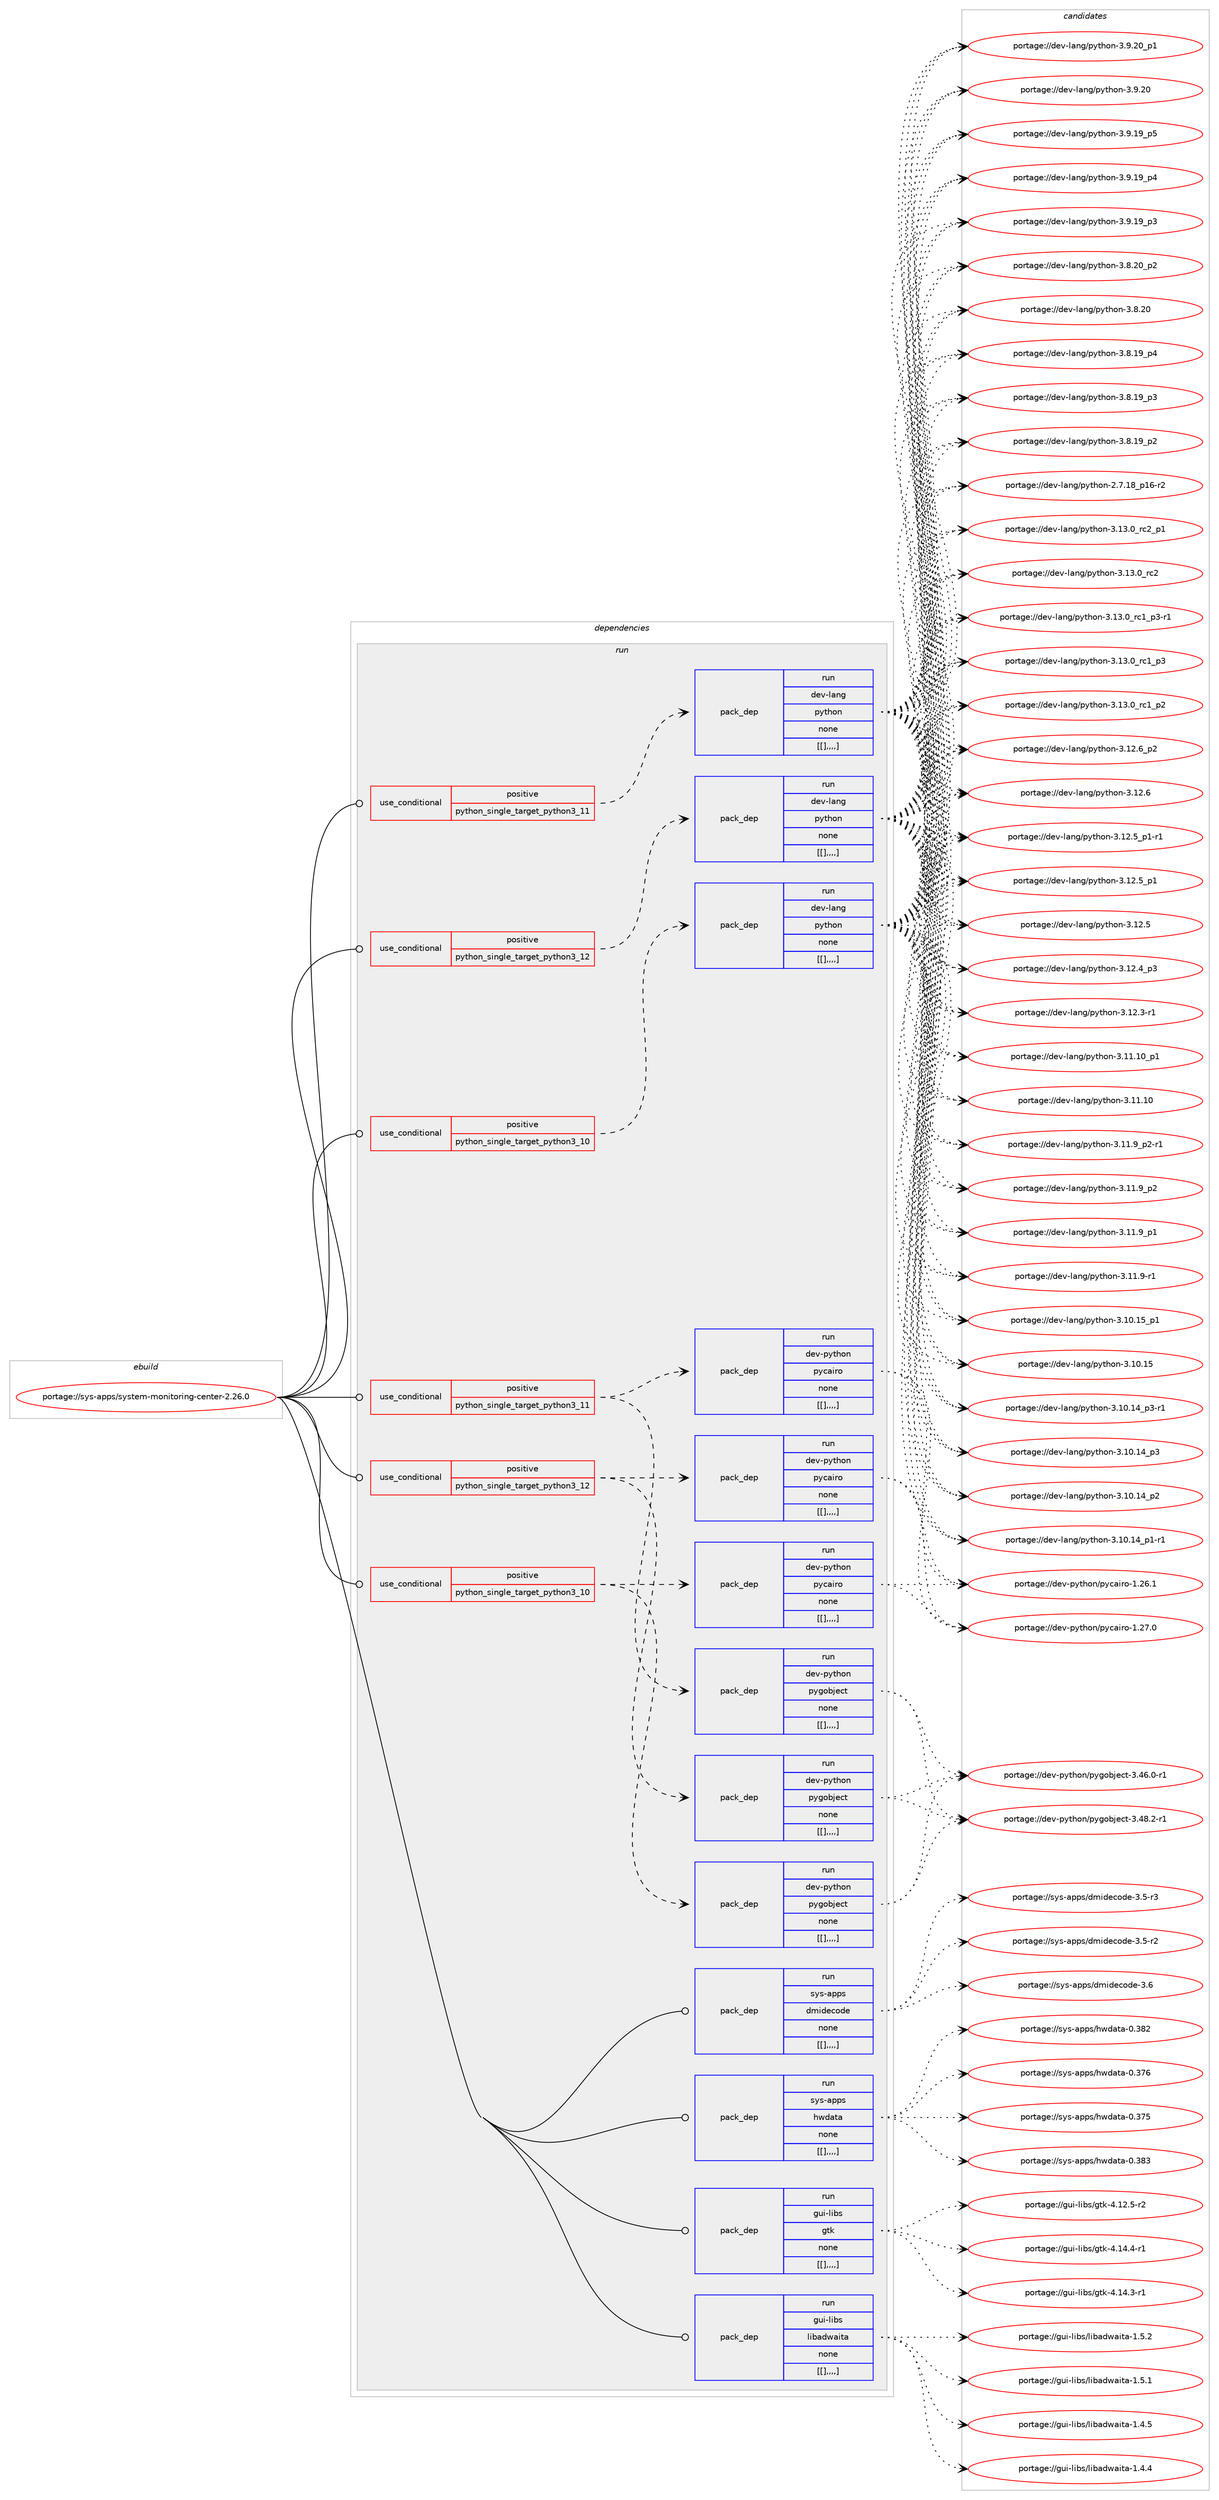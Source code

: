 digraph prolog {

# *************
# Graph options
# *************

newrank=true;
concentrate=true;
compound=true;
graph [rankdir=LR,fontname=Helvetica,fontsize=10,ranksep=1.5];#, ranksep=2.5, nodesep=0.2];
edge  [arrowhead=vee];
node  [fontname=Helvetica,fontsize=10];

# **********
# The ebuild
# **********

subgraph cluster_leftcol {
color=gray;
label=<<i>ebuild</i>>;
id [label="portage://sys-apps/system-monitoring-center-2.26.0", color=red, width=4, href="../sys-apps/system-monitoring-center-2.26.0.svg"];
}

# ****************
# The dependencies
# ****************

subgraph cluster_midcol {
color=gray;
label=<<i>dependencies</i>>;
subgraph cluster_compile {
fillcolor="#eeeeee";
style=filled;
label=<<i>compile</i>>;
}
subgraph cluster_compileandrun {
fillcolor="#eeeeee";
style=filled;
label=<<i>compile and run</i>>;
}
subgraph cluster_run {
fillcolor="#eeeeee";
style=filled;
label=<<i>run</i>>;
subgraph cond115900 {
dependency433618 [label=<<TABLE BORDER="0" CELLBORDER="1" CELLSPACING="0" CELLPADDING="4"><TR><TD ROWSPAN="3" CELLPADDING="10">use_conditional</TD></TR><TR><TD>positive</TD></TR><TR><TD>python_single_target_python3_10</TD></TR></TABLE>>, shape=none, color=red];
subgraph pack314773 {
dependency433619 [label=<<TABLE BORDER="0" CELLBORDER="1" CELLSPACING="0" CELLPADDING="4" WIDTH="220"><TR><TD ROWSPAN="6" CELLPADDING="30">pack_dep</TD></TR><TR><TD WIDTH="110">run</TD></TR><TR><TD>dev-lang</TD></TR><TR><TD>python</TD></TR><TR><TD>none</TD></TR><TR><TD>[[],,,,]</TD></TR></TABLE>>, shape=none, color=blue];
}
dependency433618:e -> dependency433619:w [weight=20,style="dashed",arrowhead="vee"];
}
id:e -> dependency433618:w [weight=20,style="solid",arrowhead="odot"];
subgraph cond115901 {
dependency433620 [label=<<TABLE BORDER="0" CELLBORDER="1" CELLSPACING="0" CELLPADDING="4"><TR><TD ROWSPAN="3" CELLPADDING="10">use_conditional</TD></TR><TR><TD>positive</TD></TR><TR><TD>python_single_target_python3_10</TD></TR></TABLE>>, shape=none, color=red];
subgraph pack314774 {
dependency433621 [label=<<TABLE BORDER="0" CELLBORDER="1" CELLSPACING="0" CELLPADDING="4" WIDTH="220"><TR><TD ROWSPAN="6" CELLPADDING="30">pack_dep</TD></TR><TR><TD WIDTH="110">run</TD></TR><TR><TD>dev-python</TD></TR><TR><TD>pycairo</TD></TR><TR><TD>none</TD></TR><TR><TD>[[],,,,]</TD></TR></TABLE>>, shape=none, color=blue];
}
dependency433620:e -> dependency433621:w [weight=20,style="dashed",arrowhead="vee"];
subgraph pack314775 {
dependency433622 [label=<<TABLE BORDER="0" CELLBORDER="1" CELLSPACING="0" CELLPADDING="4" WIDTH="220"><TR><TD ROWSPAN="6" CELLPADDING="30">pack_dep</TD></TR><TR><TD WIDTH="110">run</TD></TR><TR><TD>dev-python</TD></TR><TR><TD>pygobject</TD></TR><TR><TD>none</TD></TR><TR><TD>[[],,,,]</TD></TR></TABLE>>, shape=none, color=blue];
}
dependency433620:e -> dependency433622:w [weight=20,style="dashed",arrowhead="vee"];
}
id:e -> dependency433620:w [weight=20,style="solid",arrowhead="odot"];
subgraph cond115902 {
dependency433623 [label=<<TABLE BORDER="0" CELLBORDER="1" CELLSPACING="0" CELLPADDING="4"><TR><TD ROWSPAN="3" CELLPADDING="10">use_conditional</TD></TR><TR><TD>positive</TD></TR><TR><TD>python_single_target_python3_11</TD></TR></TABLE>>, shape=none, color=red];
subgraph pack314776 {
dependency433624 [label=<<TABLE BORDER="0" CELLBORDER="1" CELLSPACING="0" CELLPADDING="4" WIDTH="220"><TR><TD ROWSPAN="6" CELLPADDING="30">pack_dep</TD></TR><TR><TD WIDTH="110">run</TD></TR><TR><TD>dev-lang</TD></TR><TR><TD>python</TD></TR><TR><TD>none</TD></TR><TR><TD>[[],,,,]</TD></TR></TABLE>>, shape=none, color=blue];
}
dependency433623:e -> dependency433624:w [weight=20,style="dashed",arrowhead="vee"];
}
id:e -> dependency433623:w [weight=20,style="solid",arrowhead="odot"];
subgraph cond115903 {
dependency433625 [label=<<TABLE BORDER="0" CELLBORDER="1" CELLSPACING="0" CELLPADDING="4"><TR><TD ROWSPAN="3" CELLPADDING="10">use_conditional</TD></TR><TR><TD>positive</TD></TR><TR><TD>python_single_target_python3_11</TD></TR></TABLE>>, shape=none, color=red];
subgraph pack314777 {
dependency433626 [label=<<TABLE BORDER="0" CELLBORDER="1" CELLSPACING="0" CELLPADDING="4" WIDTH="220"><TR><TD ROWSPAN="6" CELLPADDING="30">pack_dep</TD></TR><TR><TD WIDTH="110">run</TD></TR><TR><TD>dev-python</TD></TR><TR><TD>pycairo</TD></TR><TR><TD>none</TD></TR><TR><TD>[[],,,,]</TD></TR></TABLE>>, shape=none, color=blue];
}
dependency433625:e -> dependency433626:w [weight=20,style="dashed",arrowhead="vee"];
subgraph pack314778 {
dependency433627 [label=<<TABLE BORDER="0" CELLBORDER="1" CELLSPACING="0" CELLPADDING="4" WIDTH="220"><TR><TD ROWSPAN="6" CELLPADDING="30">pack_dep</TD></TR><TR><TD WIDTH="110">run</TD></TR><TR><TD>dev-python</TD></TR><TR><TD>pygobject</TD></TR><TR><TD>none</TD></TR><TR><TD>[[],,,,]</TD></TR></TABLE>>, shape=none, color=blue];
}
dependency433625:e -> dependency433627:w [weight=20,style="dashed",arrowhead="vee"];
}
id:e -> dependency433625:w [weight=20,style="solid",arrowhead="odot"];
subgraph cond115904 {
dependency433628 [label=<<TABLE BORDER="0" CELLBORDER="1" CELLSPACING="0" CELLPADDING="4"><TR><TD ROWSPAN="3" CELLPADDING="10">use_conditional</TD></TR><TR><TD>positive</TD></TR><TR><TD>python_single_target_python3_12</TD></TR></TABLE>>, shape=none, color=red];
subgraph pack314779 {
dependency433629 [label=<<TABLE BORDER="0" CELLBORDER="1" CELLSPACING="0" CELLPADDING="4" WIDTH="220"><TR><TD ROWSPAN="6" CELLPADDING="30">pack_dep</TD></TR><TR><TD WIDTH="110">run</TD></TR><TR><TD>dev-lang</TD></TR><TR><TD>python</TD></TR><TR><TD>none</TD></TR><TR><TD>[[],,,,]</TD></TR></TABLE>>, shape=none, color=blue];
}
dependency433628:e -> dependency433629:w [weight=20,style="dashed",arrowhead="vee"];
}
id:e -> dependency433628:w [weight=20,style="solid",arrowhead="odot"];
subgraph cond115905 {
dependency433630 [label=<<TABLE BORDER="0" CELLBORDER="1" CELLSPACING="0" CELLPADDING="4"><TR><TD ROWSPAN="3" CELLPADDING="10">use_conditional</TD></TR><TR><TD>positive</TD></TR><TR><TD>python_single_target_python3_12</TD></TR></TABLE>>, shape=none, color=red];
subgraph pack314780 {
dependency433631 [label=<<TABLE BORDER="0" CELLBORDER="1" CELLSPACING="0" CELLPADDING="4" WIDTH="220"><TR><TD ROWSPAN="6" CELLPADDING="30">pack_dep</TD></TR><TR><TD WIDTH="110">run</TD></TR><TR><TD>dev-python</TD></TR><TR><TD>pycairo</TD></TR><TR><TD>none</TD></TR><TR><TD>[[],,,,]</TD></TR></TABLE>>, shape=none, color=blue];
}
dependency433630:e -> dependency433631:w [weight=20,style="dashed",arrowhead="vee"];
subgraph pack314781 {
dependency433632 [label=<<TABLE BORDER="0" CELLBORDER="1" CELLSPACING="0" CELLPADDING="4" WIDTH="220"><TR><TD ROWSPAN="6" CELLPADDING="30">pack_dep</TD></TR><TR><TD WIDTH="110">run</TD></TR><TR><TD>dev-python</TD></TR><TR><TD>pygobject</TD></TR><TR><TD>none</TD></TR><TR><TD>[[],,,,]</TD></TR></TABLE>>, shape=none, color=blue];
}
dependency433630:e -> dependency433632:w [weight=20,style="dashed",arrowhead="vee"];
}
id:e -> dependency433630:w [weight=20,style="solid",arrowhead="odot"];
subgraph pack314782 {
dependency433633 [label=<<TABLE BORDER="0" CELLBORDER="1" CELLSPACING="0" CELLPADDING="4" WIDTH="220"><TR><TD ROWSPAN="6" CELLPADDING="30">pack_dep</TD></TR><TR><TD WIDTH="110">run</TD></TR><TR><TD>gui-libs</TD></TR><TR><TD>gtk</TD></TR><TR><TD>none</TD></TR><TR><TD>[[],,,,]</TD></TR></TABLE>>, shape=none, color=blue];
}
id:e -> dependency433633:w [weight=20,style="solid",arrowhead="odot"];
subgraph pack314783 {
dependency433634 [label=<<TABLE BORDER="0" CELLBORDER="1" CELLSPACING="0" CELLPADDING="4" WIDTH="220"><TR><TD ROWSPAN="6" CELLPADDING="30">pack_dep</TD></TR><TR><TD WIDTH="110">run</TD></TR><TR><TD>gui-libs</TD></TR><TR><TD>libadwaita</TD></TR><TR><TD>none</TD></TR><TR><TD>[[],,,,]</TD></TR></TABLE>>, shape=none, color=blue];
}
id:e -> dependency433634:w [weight=20,style="solid",arrowhead="odot"];
subgraph pack314784 {
dependency433635 [label=<<TABLE BORDER="0" CELLBORDER="1" CELLSPACING="0" CELLPADDING="4" WIDTH="220"><TR><TD ROWSPAN="6" CELLPADDING="30">pack_dep</TD></TR><TR><TD WIDTH="110">run</TD></TR><TR><TD>sys-apps</TD></TR><TR><TD>dmidecode</TD></TR><TR><TD>none</TD></TR><TR><TD>[[],,,,]</TD></TR></TABLE>>, shape=none, color=blue];
}
id:e -> dependency433635:w [weight=20,style="solid",arrowhead="odot"];
subgraph pack314785 {
dependency433636 [label=<<TABLE BORDER="0" CELLBORDER="1" CELLSPACING="0" CELLPADDING="4" WIDTH="220"><TR><TD ROWSPAN="6" CELLPADDING="30">pack_dep</TD></TR><TR><TD WIDTH="110">run</TD></TR><TR><TD>sys-apps</TD></TR><TR><TD>hwdata</TD></TR><TR><TD>none</TD></TR><TR><TD>[[],,,,]</TD></TR></TABLE>>, shape=none, color=blue];
}
id:e -> dependency433636:w [weight=20,style="solid",arrowhead="odot"];
}
}

# **************
# The candidates
# **************

subgraph cluster_choices {
rank=same;
color=gray;
label=<<i>candidates</i>>;

subgraph choice314773 {
color=black;
nodesep=1;
choice100101118451089711010347112121116104111110455146495146489511499509511249 [label="portage://dev-lang/python-3.13.0_rc2_p1", color=red, width=4,href="../dev-lang/python-3.13.0_rc2_p1.svg"];
choice10010111845108971101034711212111610411111045514649514648951149950 [label="portage://dev-lang/python-3.13.0_rc2", color=red, width=4,href="../dev-lang/python-3.13.0_rc2.svg"];
choice1001011184510897110103471121211161041111104551464951464895114994995112514511449 [label="portage://dev-lang/python-3.13.0_rc1_p3-r1", color=red, width=4,href="../dev-lang/python-3.13.0_rc1_p3-r1.svg"];
choice100101118451089711010347112121116104111110455146495146489511499499511251 [label="portage://dev-lang/python-3.13.0_rc1_p3", color=red, width=4,href="../dev-lang/python-3.13.0_rc1_p3.svg"];
choice100101118451089711010347112121116104111110455146495146489511499499511250 [label="portage://dev-lang/python-3.13.0_rc1_p2", color=red, width=4,href="../dev-lang/python-3.13.0_rc1_p2.svg"];
choice100101118451089711010347112121116104111110455146495046549511250 [label="portage://dev-lang/python-3.12.6_p2", color=red, width=4,href="../dev-lang/python-3.12.6_p2.svg"];
choice10010111845108971101034711212111610411111045514649504654 [label="portage://dev-lang/python-3.12.6", color=red, width=4,href="../dev-lang/python-3.12.6.svg"];
choice1001011184510897110103471121211161041111104551464950465395112494511449 [label="portage://dev-lang/python-3.12.5_p1-r1", color=red, width=4,href="../dev-lang/python-3.12.5_p1-r1.svg"];
choice100101118451089711010347112121116104111110455146495046539511249 [label="portage://dev-lang/python-3.12.5_p1", color=red, width=4,href="../dev-lang/python-3.12.5_p1.svg"];
choice10010111845108971101034711212111610411111045514649504653 [label="portage://dev-lang/python-3.12.5", color=red, width=4,href="../dev-lang/python-3.12.5.svg"];
choice100101118451089711010347112121116104111110455146495046529511251 [label="portage://dev-lang/python-3.12.4_p3", color=red, width=4,href="../dev-lang/python-3.12.4_p3.svg"];
choice100101118451089711010347112121116104111110455146495046514511449 [label="portage://dev-lang/python-3.12.3-r1", color=red, width=4,href="../dev-lang/python-3.12.3-r1.svg"];
choice10010111845108971101034711212111610411111045514649494649489511249 [label="portage://dev-lang/python-3.11.10_p1", color=red, width=4,href="../dev-lang/python-3.11.10_p1.svg"];
choice1001011184510897110103471121211161041111104551464949464948 [label="portage://dev-lang/python-3.11.10", color=red, width=4,href="../dev-lang/python-3.11.10.svg"];
choice1001011184510897110103471121211161041111104551464949465795112504511449 [label="portage://dev-lang/python-3.11.9_p2-r1", color=red, width=4,href="../dev-lang/python-3.11.9_p2-r1.svg"];
choice100101118451089711010347112121116104111110455146494946579511250 [label="portage://dev-lang/python-3.11.9_p2", color=red, width=4,href="../dev-lang/python-3.11.9_p2.svg"];
choice100101118451089711010347112121116104111110455146494946579511249 [label="portage://dev-lang/python-3.11.9_p1", color=red, width=4,href="../dev-lang/python-3.11.9_p1.svg"];
choice100101118451089711010347112121116104111110455146494946574511449 [label="portage://dev-lang/python-3.11.9-r1", color=red, width=4,href="../dev-lang/python-3.11.9-r1.svg"];
choice10010111845108971101034711212111610411111045514649484649539511249 [label="portage://dev-lang/python-3.10.15_p1", color=red, width=4,href="../dev-lang/python-3.10.15_p1.svg"];
choice1001011184510897110103471121211161041111104551464948464953 [label="portage://dev-lang/python-3.10.15", color=red, width=4,href="../dev-lang/python-3.10.15.svg"];
choice100101118451089711010347112121116104111110455146494846495295112514511449 [label="portage://dev-lang/python-3.10.14_p3-r1", color=red, width=4,href="../dev-lang/python-3.10.14_p3-r1.svg"];
choice10010111845108971101034711212111610411111045514649484649529511251 [label="portage://dev-lang/python-3.10.14_p3", color=red, width=4,href="../dev-lang/python-3.10.14_p3.svg"];
choice10010111845108971101034711212111610411111045514649484649529511250 [label="portage://dev-lang/python-3.10.14_p2", color=red, width=4,href="../dev-lang/python-3.10.14_p2.svg"];
choice100101118451089711010347112121116104111110455146494846495295112494511449 [label="portage://dev-lang/python-3.10.14_p1-r1", color=red, width=4,href="../dev-lang/python-3.10.14_p1-r1.svg"];
choice100101118451089711010347112121116104111110455146574650489511249 [label="portage://dev-lang/python-3.9.20_p1", color=red, width=4,href="../dev-lang/python-3.9.20_p1.svg"];
choice10010111845108971101034711212111610411111045514657465048 [label="portage://dev-lang/python-3.9.20", color=red, width=4,href="../dev-lang/python-3.9.20.svg"];
choice100101118451089711010347112121116104111110455146574649579511253 [label="portage://dev-lang/python-3.9.19_p5", color=red, width=4,href="../dev-lang/python-3.9.19_p5.svg"];
choice100101118451089711010347112121116104111110455146574649579511252 [label="portage://dev-lang/python-3.9.19_p4", color=red, width=4,href="../dev-lang/python-3.9.19_p4.svg"];
choice100101118451089711010347112121116104111110455146574649579511251 [label="portage://dev-lang/python-3.9.19_p3", color=red, width=4,href="../dev-lang/python-3.9.19_p3.svg"];
choice100101118451089711010347112121116104111110455146564650489511250 [label="portage://dev-lang/python-3.8.20_p2", color=red, width=4,href="../dev-lang/python-3.8.20_p2.svg"];
choice10010111845108971101034711212111610411111045514656465048 [label="portage://dev-lang/python-3.8.20", color=red, width=4,href="../dev-lang/python-3.8.20.svg"];
choice100101118451089711010347112121116104111110455146564649579511252 [label="portage://dev-lang/python-3.8.19_p4", color=red, width=4,href="../dev-lang/python-3.8.19_p4.svg"];
choice100101118451089711010347112121116104111110455146564649579511251 [label="portage://dev-lang/python-3.8.19_p3", color=red, width=4,href="../dev-lang/python-3.8.19_p3.svg"];
choice100101118451089711010347112121116104111110455146564649579511250 [label="portage://dev-lang/python-3.8.19_p2", color=red, width=4,href="../dev-lang/python-3.8.19_p2.svg"];
choice100101118451089711010347112121116104111110455046554649569511249544511450 [label="portage://dev-lang/python-2.7.18_p16-r2", color=red, width=4,href="../dev-lang/python-2.7.18_p16-r2.svg"];
dependency433619:e -> choice100101118451089711010347112121116104111110455146495146489511499509511249:w [style=dotted,weight="100"];
dependency433619:e -> choice10010111845108971101034711212111610411111045514649514648951149950:w [style=dotted,weight="100"];
dependency433619:e -> choice1001011184510897110103471121211161041111104551464951464895114994995112514511449:w [style=dotted,weight="100"];
dependency433619:e -> choice100101118451089711010347112121116104111110455146495146489511499499511251:w [style=dotted,weight="100"];
dependency433619:e -> choice100101118451089711010347112121116104111110455146495146489511499499511250:w [style=dotted,weight="100"];
dependency433619:e -> choice100101118451089711010347112121116104111110455146495046549511250:w [style=dotted,weight="100"];
dependency433619:e -> choice10010111845108971101034711212111610411111045514649504654:w [style=dotted,weight="100"];
dependency433619:e -> choice1001011184510897110103471121211161041111104551464950465395112494511449:w [style=dotted,weight="100"];
dependency433619:e -> choice100101118451089711010347112121116104111110455146495046539511249:w [style=dotted,weight="100"];
dependency433619:e -> choice10010111845108971101034711212111610411111045514649504653:w [style=dotted,weight="100"];
dependency433619:e -> choice100101118451089711010347112121116104111110455146495046529511251:w [style=dotted,weight="100"];
dependency433619:e -> choice100101118451089711010347112121116104111110455146495046514511449:w [style=dotted,weight="100"];
dependency433619:e -> choice10010111845108971101034711212111610411111045514649494649489511249:w [style=dotted,weight="100"];
dependency433619:e -> choice1001011184510897110103471121211161041111104551464949464948:w [style=dotted,weight="100"];
dependency433619:e -> choice1001011184510897110103471121211161041111104551464949465795112504511449:w [style=dotted,weight="100"];
dependency433619:e -> choice100101118451089711010347112121116104111110455146494946579511250:w [style=dotted,weight="100"];
dependency433619:e -> choice100101118451089711010347112121116104111110455146494946579511249:w [style=dotted,weight="100"];
dependency433619:e -> choice100101118451089711010347112121116104111110455146494946574511449:w [style=dotted,weight="100"];
dependency433619:e -> choice10010111845108971101034711212111610411111045514649484649539511249:w [style=dotted,weight="100"];
dependency433619:e -> choice1001011184510897110103471121211161041111104551464948464953:w [style=dotted,weight="100"];
dependency433619:e -> choice100101118451089711010347112121116104111110455146494846495295112514511449:w [style=dotted,weight="100"];
dependency433619:e -> choice10010111845108971101034711212111610411111045514649484649529511251:w [style=dotted,weight="100"];
dependency433619:e -> choice10010111845108971101034711212111610411111045514649484649529511250:w [style=dotted,weight="100"];
dependency433619:e -> choice100101118451089711010347112121116104111110455146494846495295112494511449:w [style=dotted,weight="100"];
dependency433619:e -> choice100101118451089711010347112121116104111110455146574650489511249:w [style=dotted,weight="100"];
dependency433619:e -> choice10010111845108971101034711212111610411111045514657465048:w [style=dotted,weight="100"];
dependency433619:e -> choice100101118451089711010347112121116104111110455146574649579511253:w [style=dotted,weight="100"];
dependency433619:e -> choice100101118451089711010347112121116104111110455146574649579511252:w [style=dotted,weight="100"];
dependency433619:e -> choice100101118451089711010347112121116104111110455146574649579511251:w [style=dotted,weight="100"];
dependency433619:e -> choice100101118451089711010347112121116104111110455146564650489511250:w [style=dotted,weight="100"];
dependency433619:e -> choice10010111845108971101034711212111610411111045514656465048:w [style=dotted,weight="100"];
dependency433619:e -> choice100101118451089711010347112121116104111110455146564649579511252:w [style=dotted,weight="100"];
dependency433619:e -> choice100101118451089711010347112121116104111110455146564649579511251:w [style=dotted,weight="100"];
dependency433619:e -> choice100101118451089711010347112121116104111110455146564649579511250:w [style=dotted,weight="100"];
dependency433619:e -> choice100101118451089711010347112121116104111110455046554649569511249544511450:w [style=dotted,weight="100"];
}
subgraph choice314774 {
color=black;
nodesep=1;
choice1001011184511212111610411111047112121999710511411145494650554648 [label="portage://dev-python/pycairo-1.27.0", color=red, width=4,href="../dev-python/pycairo-1.27.0.svg"];
choice1001011184511212111610411111047112121999710511411145494650544649 [label="portage://dev-python/pycairo-1.26.1", color=red, width=4,href="../dev-python/pycairo-1.26.1.svg"];
dependency433621:e -> choice1001011184511212111610411111047112121999710511411145494650554648:w [style=dotted,weight="100"];
dependency433621:e -> choice1001011184511212111610411111047112121999710511411145494650544649:w [style=dotted,weight="100"];
}
subgraph choice314775 {
color=black;
nodesep=1;
choice10010111845112121116104111110471121211031119810610199116455146525646504511449 [label="portage://dev-python/pygobject-3.48.2-r1", color=red, width=4,href="../dev-python/pygobject-3.48.2-r1.svg"];
choice10010111845112121116104111110471121211031119810610199116455146525446484511449 [label="portage://dev-python/pygobject-3.46.0-r1", color=red, width=4,href="../dev-python/pygobject-3.46.0-r1.svg"];
dependency433622:e -> choice10010111845112121116104111110471121211031119810610199116455146525646504511449:w [style=dotted,weight="100"];
dependency433622:e -> choice10010111845112121116104111110471121211031119810610199116455146525446484511449:w [style=dotted,weight="100"];
}
subgraph choice314776 {
color=black;
nodesep=1;
choice100101118451089711010347112121116104111110455146495146489511499509511249 [label="portage://dev-lang/python-3.13.0_rc2_p1", color=red, width=4,href="../dev-lang/python-3.13.0_rc2_p1.svg"];
choice10010111845108971101034711212111610411111045514649514648951149950 [label="portage://dev-lang/python-3.13.0_rc2", color=red, width=4,href="../dev-lang/python-3.13.0_rc2.svg"];
choice1001011184510897110103471121211161041111104551464951464895114994995112514511449 [label="portage://dev-lang/python-3.13.0_rc1_p3-r1", color=red, width=4,href="../dev-lang/python-3.13.0_rc1_p3-r1.svg"];
choice100101118451089711010347112121116104111110455146495146489511499499511251 [label="portage://dev-lang/python-3.13.0_rc1_p3", color=red, width=4,href="../dev-lang/python-3.13.0_rc1_p3.svg"];
choice100101118451089711010347112121116104111110455146495146489511499499511250 [label="portage://dev-lang/python-3.13.0_rc1_p2", color=red, width=4,href="../dev-lang/python-3.13.0_rc1_p2.svg"];
choice100101118451089711010347112121116104111110455146495046549511250 [label="portage://dev-lang/python-3.12.6_p2", color=red, width=4,href="../dev-lang/python-3.12.6_p2.svg"];
choice10010111845108971101034711212111610411111045514649504654 [label="portage://dev-lang/python-3.12.6", color=red, width=4,href="../dev-lang/python-3.12.6.svg"];
choice1001011184510897110103471121211161041111104551464950465395112494511449 [label="portage://dev-lang/python-3.12.5_p1-r1", color=red, width=4,href="../dev-lang/python-3.12.5_p1-r1.svg"];
choice100101118451089711010347112121116104111110455146495046539511249 [label="portage://dev-lang/python-3.12.5_p1", color=red, width=4,href="../dev-lang/python-3.12.5_p1.svg"];
choice10010111845108971101034711212111610411111045514649504653 [label="portage://dev-lang/python-3.12.5", color=red, width=4,href="../dev-lang/python-3.12.5.svg"];
choice100101118451089711010347112121116104111110455146495046529511251 [label="portage://dev-lang/python-3.12.4_p3", color=red, width=4,href="../dev-lang/python-3.12.4_p3.svg"];
choice100101118451089711010347112121116104111110455146495046514511449 [label="portage://dev-lang/python-3.12.3-r1", color=red, width=4,href="../dev-lang/python-3.12.3-r1.svg"];
choice10010111845108971101034711212111610411111045514649494649489511249 [label="portage://dev-lang/python-3.11.10_p1", color=red, width=4,href="../dev-lang/python-3.11.10_p1.svg"];
choice1001011184510897110103471121211161041111104551464949464948 [label="portage://dev-lang/python-3.11.10", color=red, width=4,href="../dev-lang/python-3.11.10.svg"];
choice1001011184510897110103471121211161041111104551464949465795112504511449 [label="portage://dev-lang/python-3.11.9_p2-r1", color=red, width=4,href="../dev-lang/python-3.11.9_p2-r1.svg"];
choice100101118451089711010347112121116104111110455146494946579511250 [label="portage://dev-lang/python-3.11.9_p2", color=red, width=4,href="../dev-lang/python-3.11.9_p2.svg"];
choice100101118451089711010347112121116104111110455146494946579511249 [label="portage://dev-lang/python-3.11.9_p1", color=red, width=4,href="../dev-lang/python-3.11.9_p1.svg"];
choice100101118451089711010347112121116104111110455146494946574511449 [label="portage://dev-lang/python-3.11.9-r1", color=red, width=4,href="../dev-lang/python-3.11.9-r1.svg"];
choice10010111845108971101034711212111610411111045514649484649539511249 [label="portage://dev-lang/python-3.10.15_p1", color=red, width=4,href="../dev-lang/python-3.10.15_p1.svg"];
choice1001011184510897110103471121211161041111104551464948464953 [label="portage://dev-lang/python-3.10.15", color=red, width=4,href="../dev-lang/python-3.10.15.svg"];
choice100101118451089711010347112121116104111110455146494846495295112514511449 [label="portage://dev-lang/python-3.10.14_p3-r1", color=red, width=4,href="../dev-lang/python-3.10.14_p3-r1.svg"];
choice10010111845108971101034711212111610411111045514649484649529511251 [label="portage://dev-lang/python-3.10.14_p3", color=red, width=4,href="../dev-lang/python-3.10.14_p3.svg"];
choice10010111845108971101034711212111610411111045514649484649529511250 [label="portage://dev-lang/python-3.10.14_p2", color=red, width=4,href="../dev-lang/python-3.10.14_p2.svg"];
choice100101118451089711010347112121116104111110455146494846495295112494511449 [label="portage://dev-lang/python-3.10.14_p1-r1", color=red, width=4,href="../dev-lang/python-3.10.14_p1-r1.svg"];
choice100101118451089711010347112121116104111110455146574650489511249 [label="portage://dev-lang/python-3.9.20_p1", color=red, width=4,href="../dev-lang/python-3.9.20_p1.svg"];
choice10010111845108971101034711212111610411111045514657465048 [label="portage://dev-lang/python-3.9.20", color=red, width=4,href="../dev-lang/python-3.9.20.svg"];
choice100101118451089711010347112121116104111110455146574649579511253 [label="portage://dev-lang/python-3.9.19_p5", color=red, width=4,href="../dev-lang/python-3.9.19_p5.svg"];
choice100101118451089711010347112121116104111110455146574649579511252 [label="portage://dev-lang/python-3.9.19_p4", color=red, width=4,href="../dev-lang/python-3.9.19_p4.svg"];
choice100101118451089711010347112121116104111110455146574649579511251 [label="portage://dev-lang/python-3.9.19_p3", color=red, width=4,href="../dev-lang/python-3.9.19_p3.svg"];
choice100101118451089711010347112121116104111110455146564650489511250 [label="portage://dev-lang/python-3.8.20_p2", color=red, width=4,href="../dev-lang/python-3.8.20_p2.svg"];
choice10010111845108971101034711212111610411111045514656465048 [label="portage://dev-lang/python-3.8.20", color=red, width=4,href="../dev-lang/python-3.8.20.svg"];
choice100101118451089711010347112121116104111110455146564649579511252 [label="portage://dev-lang/python-3.8.19_p4", color=red, width=4,href="../dev-lang/python-3.8.19_p4.svg"];
choice100101118451089711010347112121116104111110455146564649579511251 [label="portage://dev-lang/python-3.8.19_p3", color=red, width=4,href="../dev-lang/python-3.8.19_p3.svg"];
choice100101118451089711010347112121116104111110455146564649579511250 [label="portage://dev-lang/python-3.8.19_p2", color=red, width=4,href="../dev-lang/python-3.8.19_p2.svg"];
choice100101118451089711010347112121116104111110455046554649569511249544511450 [label="portage://dev-lang/python-2.7.18_p16-r2", color=red, width=4,href="../dev-lang/python-2.7.18_p16-r2.svg"];
dependency433624:e -> choice100101118451089711010347112121116104111110455146495146489511499509511249:w [style=dotted,weight="100"];
dependency433624:e -> choice10010111845108971101034711212111610411111045514649514648951149950:w [style=dotted,weight="100"];
dependency433624:e -> choice1001011184510897110103471121211161041111104551464951464895114994995112514511449:w [style=dotted,weight="100"];
dependency433624:e -> choice100101118451089711010347112121116104111110455146495146489511499499511251:w [style=dotted,weight="100"];
dependency433624:e -> choice100101118451089711010347112121116104111110455146495146489511499499511250:w [style=dotted,weight="100"];
dependency433624:e -> choice100101118451089711010347112121116104111110455146495046549511250:w [style=dotted,weight="100"];
dependency433624:e -> choice10010111845108971101034711212111610411111045514649504654:w [style=dotted,weight="100"];
dependency433624:e -> choice1001011184510897110103471121211161041111104551464950465395112494511449:w [style=dotted,weight="100"];
dependency433624:e -> choice100101118451089711010347112121116104111110455146495046539511249:w [style=dotted,weight="100"];
dependency433624:e -> choice10010111845108971101034711212111610411111045514649504653:w [style=dotted,weight="100"];
dependency433624:e -> choice100101118451089711010347112121116104111110455146495046529511251:w [style=dotted,weight="100"];
dependency433624:e -> choice100101118451089711010347112121116104111110455146495046514511449:w [style=dotted,weight="100"];
dependency433624:e -> choice10010111845108971101034711212111610411111045514649494649489511249:w [style=dotted,weight="100"];
dependency433624:e -> choice1001011184510897110103471121211161041111104551464949464948:w [style=dotted,weight="100"];
dependency433624:e -> choice1001011184510897110103471121211161041111104551464949465795112504511449:w [style=dotted,weight="100"];
dependency433624:e -> choice100101118451089711010347112121116104111110455146494946579511250:w [style=dotted,weight="100"];
dependency433624:e -> choice100101118451089711010347112121116104111110455146494946579511249:w [style=dotted,weight="100"];
dependency433624:e -> choice100101118451089711010347112121116104111110455146494946574511449:w [style=dotted,weight="100"];
dependency433624:e -> choice10010111845108971101034711212111610411111045514649484649539511249:w [style=dotted,weight="100"];
dependency433624:e -> choice1001011184510897110103471121211161041111104551464948464953:w [style=dotted,weight="100"];
dependency433624:e -> choice100101118451089711010347112121116104111110455146494846495295112514511449:w [style=dotted,weight="100"];
dependency433624:e -> choice10010111845108971101034711212111610411111045514649484649529511251:w [style=dotted,weight="100"];
dependency433624:e -> choice10010111845108971101034711212111610411111045514649484649529511250:w [style=dotted,weight="100"];
dependency433624:e -> choice100101118451089711010347112121116104111110455146494846495295112494511449:w [style=dotted,weight="100"];
dependency433624:e -> choice100101118451089711010347112121116104111110455146574650489511249:w [style=dotted,weight="100"];
dependency433624:e -> choice10010111845108971101034711212111610411111045514657465048:w [style=dotted,weight="100"];
dependency433624:e -> choice100101118451089711010347112121116104111110455146574649579511253:w [style=dotted,weight="100"];
dependency433624:e -> choice100101118451089711010347112121116104111110455146574649579511252:w [style=dotted,weight="100"];
dependency433624:e -> choice100101118451089711010347112121116104111110455146574649579511251:w [style=dotted,weight="100"];
dependency433624:e -> choice100101118451089711010347112121116104111110455146564650489511250:w [style=dotted,weight="100"];
dependency433624:e -> choice10010111845108971101034711212111610411111045514656465048:w [style=dotted,weight="100"];
dependency433624:e -> choice100101118451089711010347112121116104111110455146564649579511252:w [style=dotted,weight="100"];
dependency433624:e -> choice100101118451089711010347112121116104111110455146564649579511251:w [style=dotted,weight="100"];
dependency433624:e -> choice100101118451089711010347112121116104111110455146564649579511250:w [style=dotted,weight="100"];
dependency433624:e -> choice100101118451089711010347112121116104111110455046554649569511249544511450:w [style=dotted,weight="100"];
}
subgraph choice314777 {
color=black;
nodesep=1;
choice1001011184511212111610411111047112121999710511411145494650554648 [label="portage://dev-python/pycairo-1.27.0", color=red, width=4,href="../dev-python/pycairo-1.27.0.svg"];
choice1001011184511212111610411111047112121999710511411145494650544649 [label="portage://dev-python/pycairo-1.26.1", color=red, width=4,href="../dev-python/pycairo-1.26.1.svg"];
dependency433626:e -> choice1001011184511212111610411111047112121999710511411145494650554648:w [style=dotted,weight="100"];
dependency433626:e -> choice1001011184511212111610411111047112121999710511411145494650544649:w [style=dotted,weight="100"];
}
subgraph choice314778 {
color=black;
nodesep=1;
choice10010111845112121116104111110471121211031119810610199116455146525646504511449 [label="portage://dev-python/pygobject-3.48.2-r1", color=red, width=4,href="../dev-python/pygobject-3.48.2-r1.svg"];
choice10010111845112121116104111110471121211031119810610199116455146525446484511449 [label="portage://dev-python/pygobject-3.46.0-r1", color=red, width=4,href="../dev-python/pygobject-3.46.0-r1.svg"];
dependency433627:e -> choice10010111845112121116104111110471121211031119810610199116455146525646504511449:w [style=dotted,weight="100"];
dependency433627:e -> choice10010111845112121116104111110471121211031119810610199116455146525446484511449:w [style=dotted,weight="100"];
}
subgraph choice314779 {
color=black;
nodesep=1;
choice100101118451089711010347112121116104111110455146495146489511499509511249 [label="portage://dev-lang/python-3.13.0_rc2_p1", color=red, width=4,href="../dev-lang/python-3.13.0_rc2_p1.svg"];
choice10010111845108971101034711212111610411111045514649514648951149950 [label="portage://dev-lang/python-3.13.0_rc2", color=red, width=4,href="../dev-lang/python-3.13.0_rc2.svg"];
choice1001011184510897110103471121211161041111104551464951464895114994995112514511449 [label="portage://dev-lang/python-3.13.0_rc1_p3-r1", color=red, width=4,href="../dev-lang/python-3.13.0_rc1_p3-r1.svg"];
choice100101118451089711010347112121116104111110455146495146489511499499511251 [label="portage://dev-lang/python-3.13.0_rc1_p3", color=red, width=4,href="../dev-lang/python-3.13.0_rc1_p3.svg"];
choice100101118451089711010347112121116104111110455146495146489511499499511250 [label="portage://dev-lang/python-3.13.0_rc1_p2", color=red, width=4,href="../dev-lang/python-3.13.0_rc1_p2.svg"];
choice100101118451089711010347112121116104111110455146495046549511250 [label="portage://dev-lang/python-3.12.6_p2", color=red, width=4,href="../dev-lang/python-3.12.6_p2.svg"];
choice10010111845108971101034711212111610411111045514649504654 [label="portage://dev-lang/python-3.12.6", color=red, width=4,href="../dev-lang/python-3.12.6.svg"];
choice1001011184510897110103471121211161041111104551464950465395112494511449 [label="portage://dev-lang/python-3.12.5_p1-r1", color=red, width=4,href="../dev-lang/python-3.12.5_p1-r1.svg"];
choice100101118451089711010347112121116104111110455146495046539511249 [label="portage://dev-lang/python-3.12.5_p1", color=red, width=4,href="../dev-lang/python-3.12.5_p1.svg"];
choice10010111845108971101034711212111610411111045514649504653 [label="portage://dev-lang/python-3.12.5", color=red, width=4,href="../dev-lang/python-3.12.5.svg"];
choice100101118451089711010347112121116104111110455146495046529511251 [label="portage://dev-lang/python-3.12.4_p3", color=red, width=4,href="../dev-lang/python-3.12.4_p3.svg"];
choice100101118451089711010347112121116104111110455146495046514511449 [label="portage://dev-lang/python-3.12.3-r1", color=red, width=4,href="../dev-lang/python-3.12.3-r1.svg"];
choice10010111845108971101034711212111610411111045514649494649489511249 [label="portage://dev-lang/python-3.11.10_p1", color=red, width=4,href="../dev-lang/python-3.11.10_p1.svg"];
choice1001011184510897110103471121211161041111104551464949464948 [label="portage://dev-lang/python-3.11.10", color=red, width=4,href="../dev-lang/python-3.11.10.svg"];
choice1001011184510897110103471121211161041111104551464949465795112504511449 [label="portage://dev-lang/python-3.11.9_p2-r1", color=red, width=4,href="../dev-lang/python-3.11.9_p2-r1.svg"];
choice100101118451089711010347112121116104111110455146494946579511250 [label="portage://dev-lang/python-3.11.9_p2", color=red, width=4,href="../dev-lang/python-3.11.9_p2.svg"];
choice100101118451089711010347112121116104111110455146494946579511249 [label="portage://dev-lang/python-3.11.9_p1", color=red, width=4,href="../dev-lang/python-3.11.9_p1.svg"];
choice100101118451089711010347112121116104111110455146494946574511449 [label="portage://dev-lang/python-3.11.9-r1", color=red, width=4,href="../dev-lang/python-3.11.9-r1.svg"];
choice10010111845108971101034711212111610411111045514649484649539511249 [label="portage://dev-lang/python-3.10.15_p1", color=red, width=4,href="../dev-lang/python-3.10.15_p1.svg"];
choice1001011184510897110103471121211161041111104551464948464953 [label="portage://dev-lang/python-3.10.15", color=red, width=4,href="../dev-lang/python-3.10.15.svg"];
choice100101118451089711010347112121116104111110455146494846495295112514511449 [label="portage://dev-lang/python-3.10.14_p3-r1", color=red, width=4,href="../dev-lang/python-3.10.14_p3-r1.svg"];
choice10010111845108971101034711212111610411111045514649484649529511251 [label="portage://dev-lang/python-3.10.14_p3", color=red, width=4,href="../dev-lang/python-3.10.14_p3.svg"];
choice10010111845108971101034711212111610411111045514649484649529511250 [label="portage://dev-lang/python-3.10.14_p2", color=red, width=4,href="../dev-lang/python-3.10.14_p2.svg"];
choice100101118451089711010347112121116104111110455146494846495295112494511449 [label="portage://dev-lang/python-3.10.14_p1-r1", color=red, width=4,href="../dev-lang/python-3.10.14_p1-r1.svg"];
choice100101118451089711010347112121116104111110455146574650489511249 [label="portage://dev-lang/python-3.9.20_p1", color=red, width=4,href="../dev-lang/python-3.9.20_p1.svg"];
choice10010111845108971101034711212111610411111045514657465048 [label="portage://dev-lang/python-3.9.20", color=red, width=4,href="../dev-lang/python-3.9.20.svg"];
choice100101118451089711010347112121116104111110455146574649579511253 [label="portage://dev-lang/python-3.9.19_p5", color=red, width=4,href="../dev-lang/python-3.9.19_p5.svg"];
choice100101118451089711010347112121116104111110455146574649579511252 [label="portage://dev-lang/python-3.9.19_p4", color=red, width=4,href="../dev-lang/python-3.9.19_p4.svg"];
choice100101118451089711010347112121116104111110455146574649579511251 [label="portage://dev-lang/python-3.9.19_p3", color=red, width=4,href="../dev-lang/python-3.9.19_p3.svg"];
choice100101118451089711010347112121116104111110455146564650489511250 [label="portage://dev-lang/python-3.8.20_p2", color=red, width=4,href="../dev-lang/python-3.8.20_p2.svg"];
choice10010111845108971101034711212111610411111045514656465048 [label="portage://dev-lang/python-3.8.20", color=red, width=4,href="../dev-lang/python-3.8.20.svg"];
choice100101118451089711010347112121116104111110455146564649579511252 [label="portage://dev-lang/python-3.8.19_p4", color=red, width=4,href="../dev-lang/python-3.8.19_p4.svg"];
choice100101118451089711010347112121116104111110455146564649579511251 [label="portage://dev-lang/python-3.8.19_p3", color=red, width=4,href="../dev-lang/python-3.8.19_p3.svg"];
choice100101118451089711010347112121116104111110455146564649579511250 [label="portage://dev-lang/python-3.8.19_p2", color=red, width=4,href="../dev-lang/python-3.8.19_p2.svg"];
choice100101118451089711010347112121116104111110455046554649569511249544511450 [label="portage://dev-lang/python-2.7.18_p16-r2", color=red, width=4,href="../dev-lang/python-2.7.18_p16-r2.svg"];
dependency433629:e -> choice100101118451089711010347112121116104111110455146495146489511499509511249:w [style=dotted,weight="100"];
dependency433629:e -> choice10010111845108971101034711212111610411111045514649514648951149950:w [style=dotted,weight="100"];
dependency433629:e -> choice1001011184510897110103471121211161041111104551464951464895114994995112514511449:w [style=dotted,weight="100"];
dependency433629:e -> choice100101118451089711010347112121116104111110455146495146489511499499511251:w [style=dotted,weight="100"];
dependency433629:e -> choice100101118451089711010347112121116104111110455146495146489511499499511250:w [style=dotted,weight="100"];
dependency433629:e -> choice100101118451089711010347112121116104111110455146495046549511250:w [style=dotted,weight="100"];
dependency433629:e -> choice10010111845108971101034711212111610411111045514649504654:w [style=dotted,weight="100"];
dependency433629:e -> choice1001011184510897110103471121211161041111104551464950465395112494511449:w [style=dotted,weight="100"];
dependency433629:e -> choice100101118451089711010347112121116104111110455146495046539511249:w [style=dotted,weight="100"];
dependency433629:e -> choice10010111845108971101034711212111610411111045514649504653:w [style=dotted,weight="100"];
dependency433629:e -> choice100101118451089711010347112121116104111110455146495046529511251:w [style=dotted,weight="100"];
dependency433629:e -> choice100101118451089711010347112121116104111110455146495046514511449:w [style=dotted,weight="100"];
dependency433629:e -> choice10010111845108971101034711212111610411111045514649494649489511249:w [style=dotted,weight="100"];
dependency433629:e -> choice1001011184510897110103471121211161041111104551464949464948:w [style=dotted,weight="100"];
dependency433629:e -> choice1001011184510897110103471121211161041111104551464949465795112504511449:w [style=dotted,weight="100"];
dependency433629:e -> choice100101118451089711010347112121116104111110455146494946579511250:w [style=dotted,weight="100"];
dependency433629:e -> choice100101118451089711010347112121116104111110455146494946579511249:w [style=dotted,weight="100"];
dependency433629:e -> choice100101118451089711010347112121116104111110455146494946574511449:w [style=dotted,weight="100"];
dependency433629:e -> choice10010111845108971101034711212111610411111045514649484649539511249:w [style=dotted,weight="100"];
dependency433629:e -> choice1001011184510897110103471121211161041111104551464948464953:w [style=dotted,weight="100"];
dependency433629:e -> choice100101118451089711010347112121116104111110455146494846495295112514511449:w [style=dotted,weight="100"];
dependency433629:e -> choice10010111845108971101034711212111610411111045514649484649529511251:w [style=dotted,weight="100"];
dependency433629:e -> choice10010111845108971101034711212111610411111045514649484649529511250:w [style=dotted,weight="100"];
dependency433629:e -> choice100101118451089711010347112121116104111110455146494846495295112494511449:w [style=dotted,weight="100"];
dependency433629:e -> choice100101118451089711010347112121116104111110455146574650489511249:w [style=dotted,weight="100"];
dependency433629:e -> choice10010111845108971101034711212111610411111045514657465048:w [style=dotted,weight="100"];
dependency433629:e -> choice100101118451089711010347112121116104111110455146574649579511253:w [style=dotted,weight="100"];
dependency433629:e -> choice100101118451089711010347112121116104111110455146574649579511252:w [style=dotted,weight="100"];
dependency433629:e -> choice100101118451089711010347112121116104111110455146574649579511251:w [style=dotted,weight="100"];
dependency433629:e -> choice100101118451089711010347112121116104111110455146564650489511250:w [style=dotted,weight="100"];
dependency433629:e -> choice10010111845108971101034711212111610411111045514656465048:w [style=dotted,weight="100"];
dependency433629:e -> choice100101118451089711010347112121116104111110455146564649579511252:w [style=dotted,weight="100"];
dependency433629:e -> choice100101118451089711010347112121116104111110455146564649579511251:w [style=dotted,weight="100"];
dependency433629:e -> choice100101118451089711010347112121116104111110455146564649579511250:w [style=dotted,weight="100"];
dependency433629:e -> choice100101118451089711010347112121116104111110455046554649569511249544511450:w [style=dotted,weight="100"];
}
subgraph choice314780 {
color=black;
nodesep=1;
choice1001011184511212111610411111047112121999710511411145494650554648 [label="portage://dev-python/pycairo-1.27.0", color=red, width=4,href="../dev-python/pycairo-1.27.0.svg"];
choice1001011184511212111610411111047112121999710511411145494650544649 [label="portage://dev-python/pycairo-1.26.1", color=red, width=4,href="../dev-python/pycairo-1.26.1.svg"];
dependency433631:e -> choice1001011184511212111610411111047112121999710511411145494650554648:w [style=dotted,weight="100"];
dependency433631:e -> choice1001011184511212111610411111047112121999710511411145494650544649:w [style=dotted,weight="100"];
}
subgraph choice314781 {
color=black;
nodesep=1;
choice10010111845112121116104111110471121211031119810610199116455146525646504511449 [label="portage://dev-python/pygobject-3.48.2-r1", color=red, width=4,href="../dev-python/pygobject-3.48.2-r1.svg"];
choice10010111845112121116104111110471121211031119810610199116455146525446484511449 [label="portage://dev-python/pygobject-3.46.0-r1", color=red, width=4,href="../dev-python/pygobject-3.46.0-r1.svg"];
dependency433632:e -> choice10010111845112121116104111110471121211031119810610199116455146525646504511449:w [style=dotted,weight="100"];
dependency433632:e -> choice10010111845112121116104111110471121211031119810610199116455146525446484511449:w [style=dotted,weight="100"];
}
subgraph choice314782 {
color=black;
nodesep=1;
choice103117105451081059811547103116107455246495246524511449 [label="portage://gui-libs/gtk-4.14.4-r1", color=red, width=4,href="../gui-libs/gtk-4.14.4-r1.svg"];
choice103117105451081059811547103116107455246495246514511449 [label="portage://gui-libs/gtk-4.14.3-r1", color=red, width=4,href="../gui-libs/gtk-4.14.3-r1.svg"];
choice103117105451081059811547103116107455246495046534511450 [label="portage://gui-libs/gtk-4.12.5-r2", color=red, width=4,href="../gui-libs/gtk-4.12.5-r2.svg"];
dependency433633:e -> choice103117105451081059811547103116107455246495246524511449:w [style=dotted,weight="100"];
dependency433633:e -> choice103117105451081059811547103116107455246495246514511449:w [style=dotted,weight="100"];
dependency433633:e -> choice103117105451081059811547103116107455246495046534511450:w [style=dotted,weight="100"];
}
subgraph choice314783 {
color=black;
nodesep=1;
choice10311710545108105981154710810598971001199710511697454946534650 [label="portage://gui-libs/libadwaita-1.5.2", color=red, width=4,href="../gui-libs/libadwaita-1.5.2.svg"];
choice10311710545108105981154710810598971001199710511697454946534649 [label="portage://gui-libs/libadwaita-1.5.1", color=red, width=4,href="../gui-libs/libadwaita-1.5.1.svg"];
choice10311710545108105981154710810598971001199710511697454946524653 [label="portage://gui-libs/libadwaita-1.4.5", color=red, width=4,href="../gui-libs/libadwaita-1.4.5.svg"];
choice10311710545108105981154710810598971001199710511697454946524652 [label="portage://gui-libs/libadwaita-1.4.4", color=red, width=4,href="../gui-libs/libadwaita-1.4.4.svg"];
dependency433634:e -> choice10311710545108105981154710810598971001199710511697454946534650:w [style=dotted,weight="100"];
dependency433634:e -> choice10311710545108105981154710810598971001199710511697454946534649:w [style=dotted,weight="100"];
dependency433634:e -> choice10311710545108105981154710810598971001199710511697454946524653:w [style=dotted,weight="100"];
dependency433634:e -> choice10311710545108105981154710810598971001199710511697454946524652:w [style=dotted,weight="100"];
}
subgraph choice314784 {
color=black;
nodesep=1;
choice1151211154597112112115471001091051001019911110010145514654 [label="portage://sys-apps/dmidecode-3.6", color=red, width=4,href="../sys-apps/dmidecode-3.6.svg"];
choice11512111545971121121154710010910510010199111100101455146534511451 [label="portage://sys-apps/dmidecode-3.5-r3", color=red, width=4,href="../sys-apps/dmidecode-3.5-r3.svg"];
choice11512111545971121121154710010910510010199111100101455146534511450 [label="portage://sys-apps/dmidecode-3.5-r2", color=red, width=4,href="../sys-apps/dmidecode-3.5-r2.svg"];
dependency433635:e -> choice1151211154597112112115471001091051001019911110010145514654:w [style=dotted,weight="100"];
dependency433635:e -> choice11512111545971121121154710010910510010199111100101455146534511451:w [style=dotted,weight="100"];
dependency433635:e -> choice11512111545971121121154710010910510010199111100101455146534511450:w [style=dotted,weight="100"];
}
subgraph choice314785 {
color=black;
nodesep=1;
choice1151211154597112112115471041191009711697454846515651 [label="portage://sys-apps/hwdata-0.383", color=red, width=4,href="../sys-apps/hwdata-0.383.svg"];
choice1151211154597112112115471041191009711697454846515650 [label="portage://sys-apps/hwdata-0.382", color=red, width=4,href="../sys-apps/hwdata-0.382.svg"];
choice1151211154597112112115471041191009711697454846515554 [label="portage://sys-apps/hwdata-0.376", color=red, width=4,href="../sys-apps/hwdata-0.376.svg"];
choice1151211154597112112115471041191009711697454846515553 [label="portage://sys-apps/hwdata-0.375", color=red, width=4,href="../sys-apps/hwdata-0.375.svg"];
dependency433636:e -> choice1151211154597112112115471041191009711697454846515651:w [style=dotted,weight="100"];
dependency433636:e -> choice1151211154597112112115471041191009711697454846515650:w [style=dotted,weight="100"];
dependency433636:e -> choice1151211154597112112115471041191009711697454846515554:w [style=dotted,weight="100"];
dependency433636:e -> choice1151211154597112112115471041191009711697454846515553:w [style=dotted,weight="100"];
}
}

}
